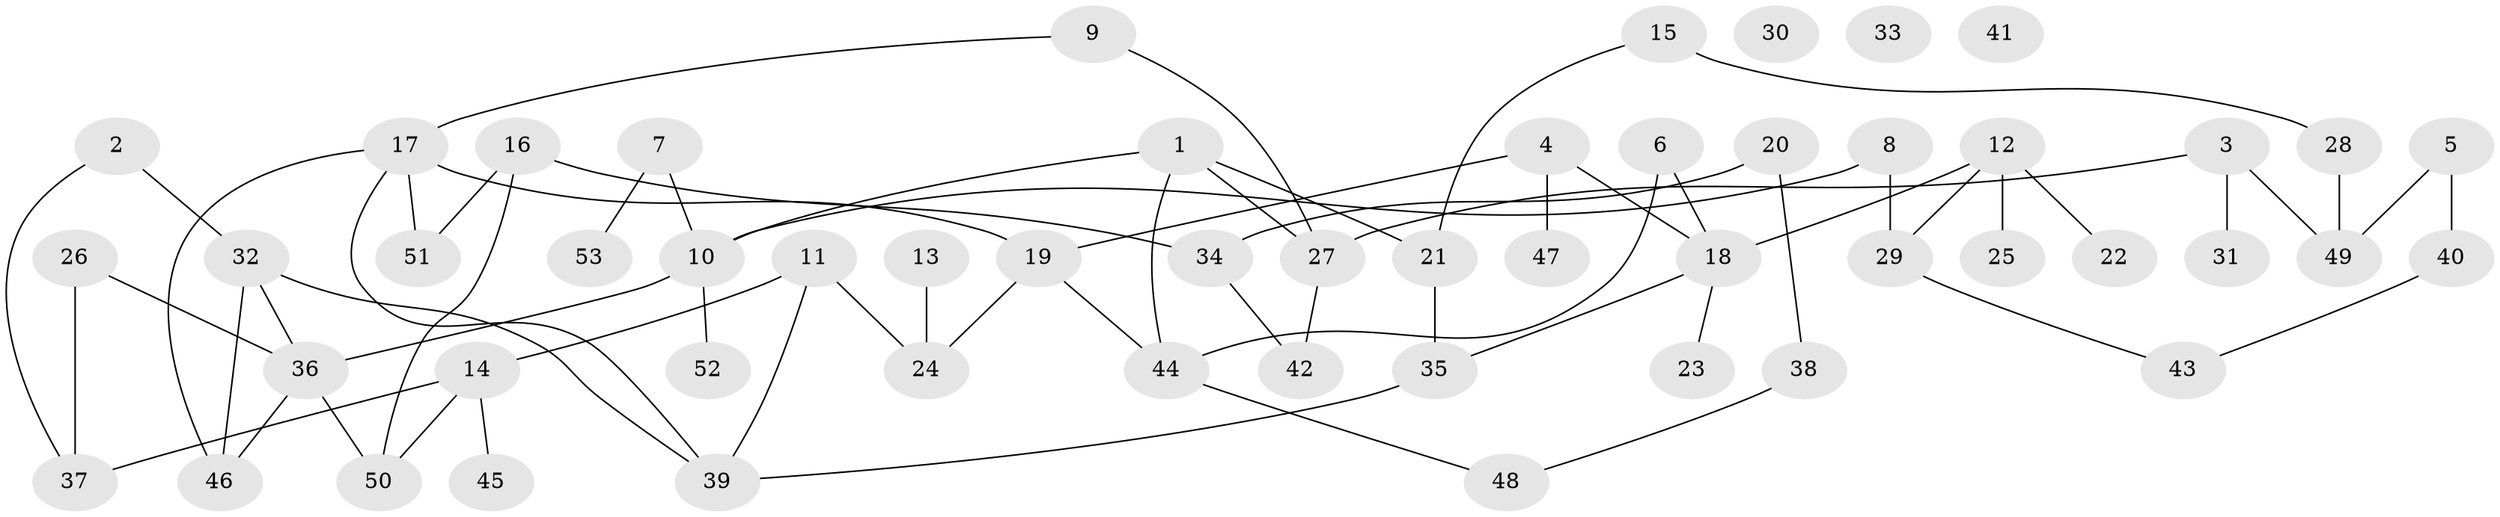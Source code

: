 // Generated by graph-tools (version 1.1) at 2025/00/03/09/25 03:00:48]
// undirected, 53 vertices, 66 edges
graph export_dot {
graph [start="1"]
  node [color=gray90,style=filled];
  1;
  2;
  3;
  4;
  5;
  6;
  7;
  8;
  9;
  10;
  11;
  12;
  13;
  14;
  15;
  16;
  17;
  18;
  19;
  20;
  21;
  22;
  23;
  24;
  25;
  26;
  27;
  28;
  29;
  30;
  31;
  32;
  33;
  34;
  35;
  36;
  37;
  38;
  39;
  40;
  41;
  42;
  43;
  44;
  45;
  46;
  47;
  48;
  49;
  50;
  51;
  52;
  53;
  1 -- 10;
  1 -- 21;
  1 -- 27;
  1 -- 44;
  2 -- 32;
  2 -- 37;
  3 -- 27;
  3 -- 31;
  3 -- 49;
  4 -- 18;
  4 -- 19;
  4 -- 47;
  5 -- 40;
  5 -- 49;
  6 -- 18;
  6 -- 44;
  7 -- 10;
  7 -- 53;
  8 -- 10;
  8 -- 29;
  9 -- 17;
  9 -- 27;
  10 -- 36;
  10 -- 52;
  11 -- 14;
  11 -- 24;
  11 -- 39;
  12 -- 18;
  12 -- 22;
  12 -- 25;
  12 -- 29;
  13 -- 24;
  14 -- 37;
  14 -- 45;
  14 -- 50;
  15 -- 21;
  15 -- 28;
  16 -- 34;
  16 -- 50;
  16 -- 51;
  17 -- 19;
  17 -- 39;
  17 -- 46;
  17 -- 51;
  18 -- 23;
  18 -- 35;
  19 -- 24;
  19 -- 44;
  20 -- 34;
  20 -- 38;
  21 -- 35;
  26 -- 36;
  26 -- 37;
  27 -- 42;
  28 -- 49;
  29 -- 43;
  32 -- 36;
  32 -- 39;
  32 -- 46;
  34 -- 42;
  35 -- 39;
  36 -- 46;
  36 -- 50;
  38 -- 48;
  40 -- 43;
  44 -- 48;
}
